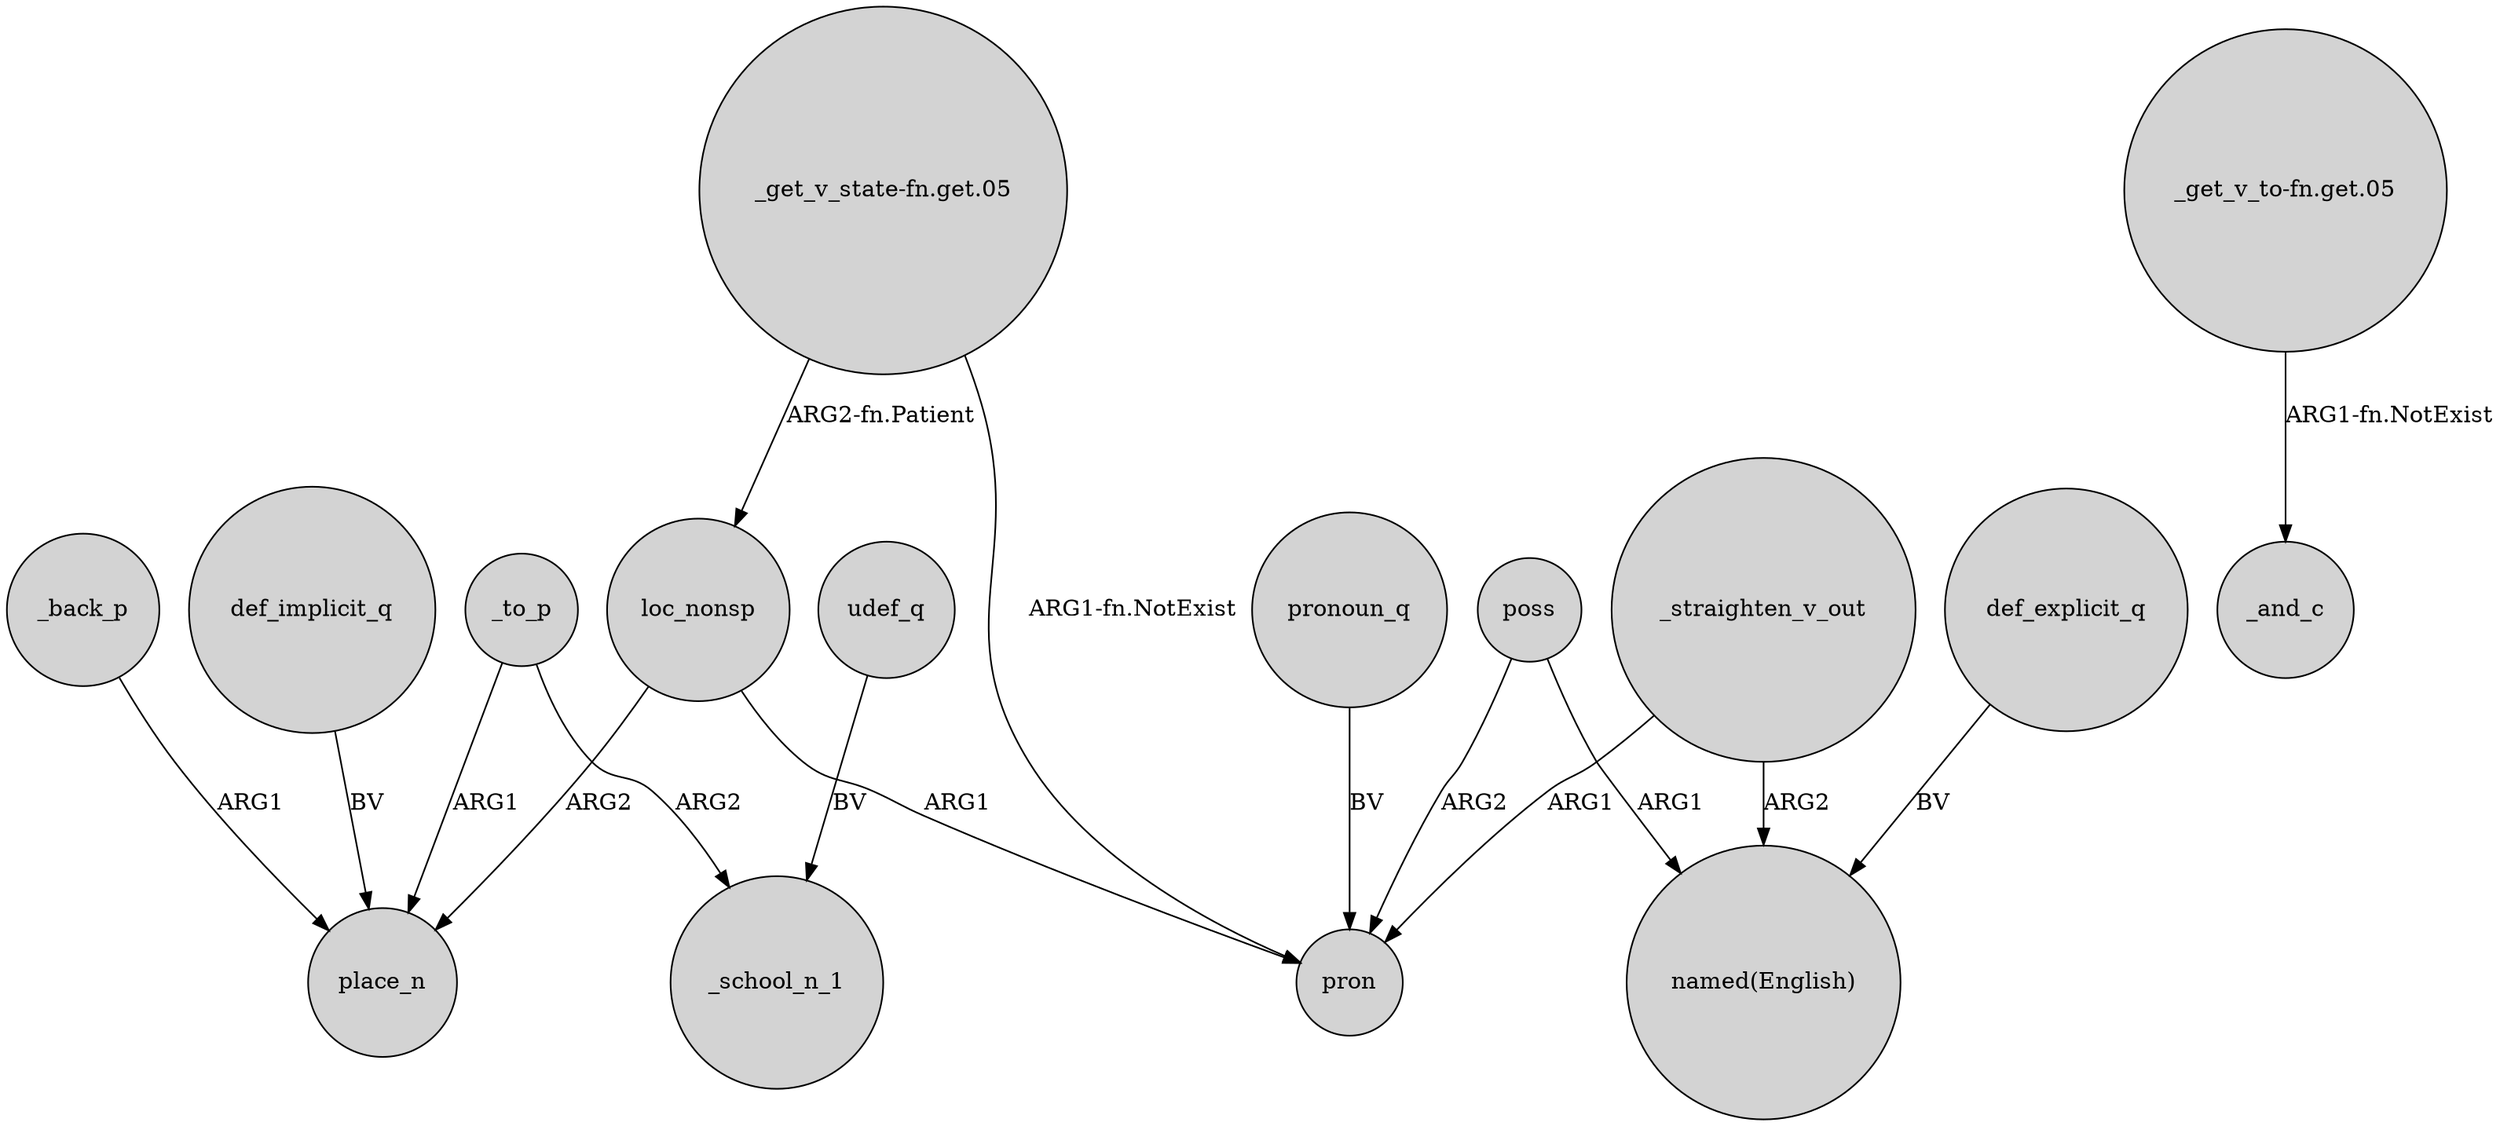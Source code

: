 digraph {
	node [shape=circle style=filled]
	loc_nonsp -> place_n [label=ARG2]
	_back_p -> place_n [label=ARG1]
	_straighten_v_out -> pron [label=ARG1]
	"_get_v_to-fn.get.05" -> _and_c [label="ARG1-fn.NotExist"]
	def_implicit_q -> place_n [label=BV]
	poss -> "named(English)" [label=ARG1]
	_straighten_v_out -> "named(English)" [label=ARG2]
	poss -> pron [label=ARG2]
	udef_q -> _school_n_1 [label=BV]
	"_get_v_state-fn.get.05" -> loc_nonsp [label="ARG2-fn.Patient"]
	loc_nonsp -> pron [label=ARG1]
	def_explicit_q -> "named(English)" [label=BV]
	_to_p -> place_n [label=ARG1]
	"_get_v_state-fn.get.05" -> pron [label="ARG1-fn.NotExist"]
	_to_p -> _school_n_1 [label=ARG2]
	pronoun_q -> pron [label=BV]
}
